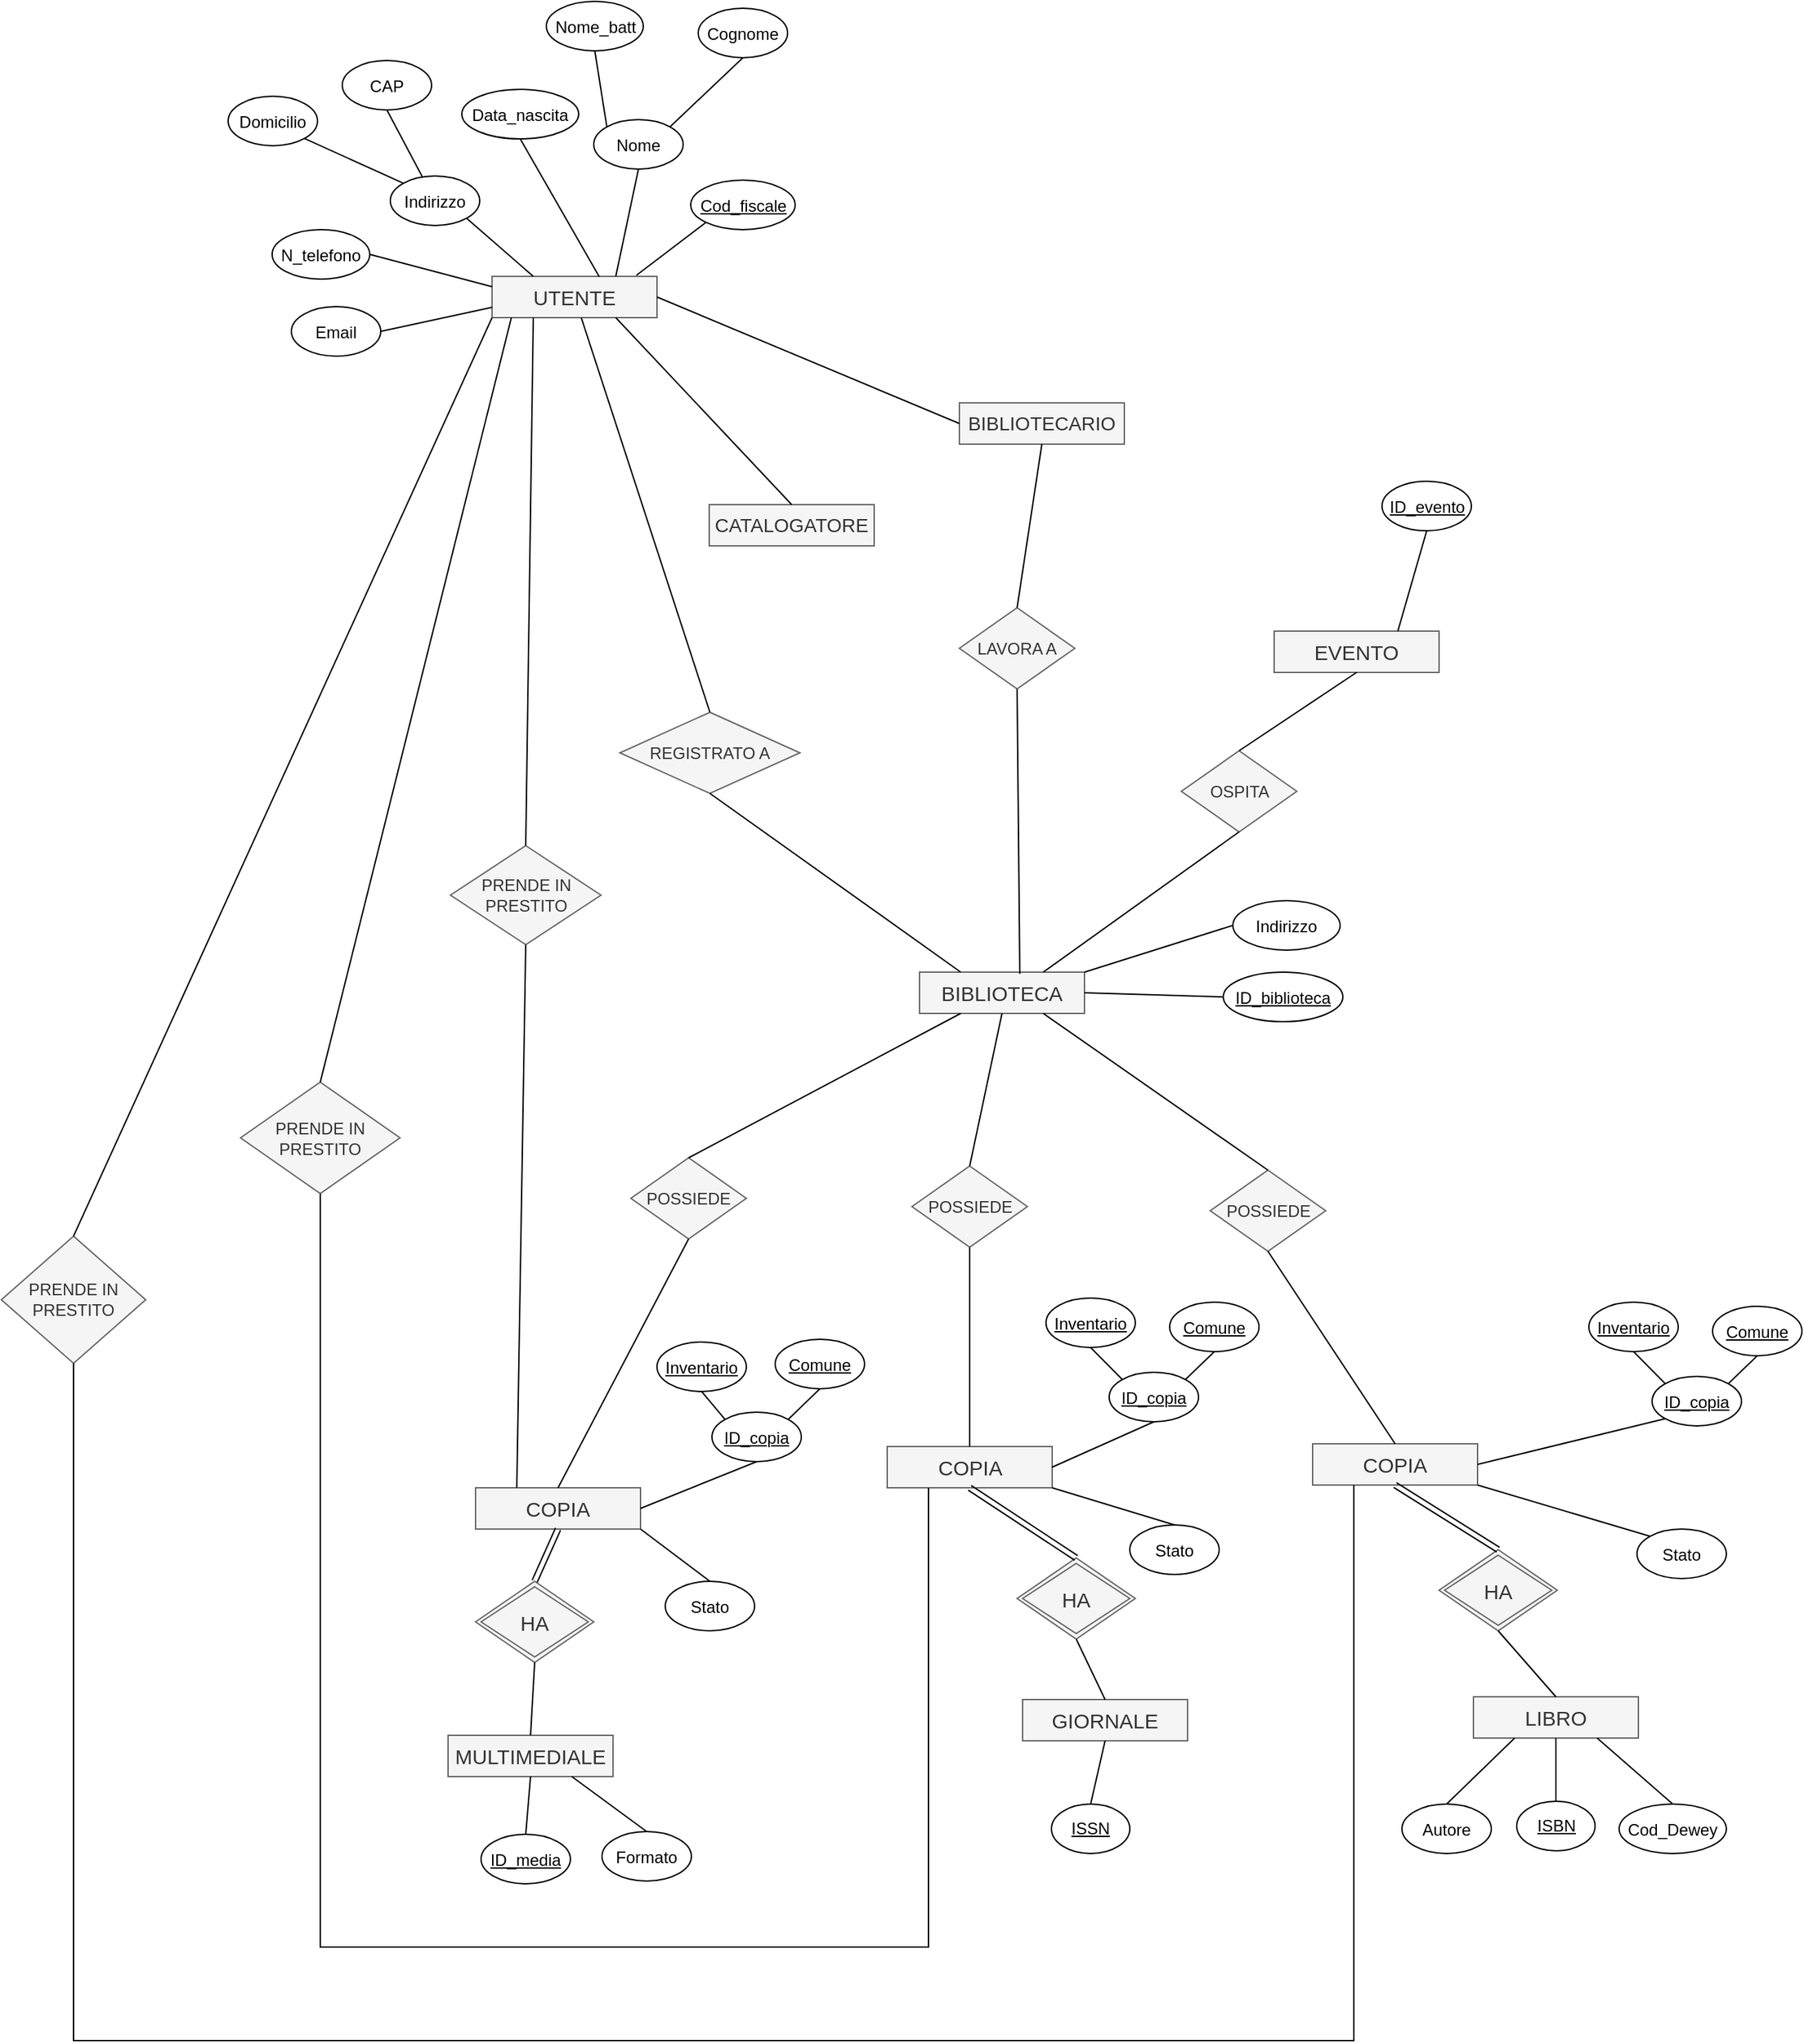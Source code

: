 <mxfile version="24.1.0" type="device">
  <diagram id="C5RBs43oDa-KdzZeNtuy" name="Page-1">
    <mxGraphModel dx="1594" dy="2101" grid="0" gridSize="10" guides="1" tooltips="1" connect="1" arrows="1" fold="1" page="1" pageScale="1" pageWidth="827" pageHeight="1169" math="0" shadow="0">
      <root>
        <mxCell id="WIyWlLk6GJQsqaUBKTNV-0" />
        <mxCell id="WIyWlLk6GJQsqaUBKTNV-1" parent="WIyWlLk6GJQsqaUBKTNV-0" />
        <mxCell id="cPJrFpIsc6c82qLKrWnZ-4" value="&lt;font style=&quot;font-size: 15px;&quot;&gt;BIBLIOTECA&lt;/font&gt;" style="rounded=0;whiteSpace=wrap;html=1;fillColor=#f5f5f5;fontColor=#333333;strokeColor=#666666;" parent="WIyWlLk6GJQsqaUBKTNV-1" vertex="1">
          <mxGeometry x="703" y="253" width="120" height="30" as="geometry" />
        </mxCell>
        <mxCell id="cPJrFpIsc6c82qLKrWnZ-5" value="&lt;font style=&quot;font-size: 15px;&quot;&gt;UTENTE&lt;/font&gt;" style="rounded=0;whiteSpace=wrap;html=1;fillColor=#f5f5f5;fontColor=#333333;strokeColor=#666666;" parent="WIyWlLk6GJQsqaUBKTNV-1" vertex="1">
          <mxGeometry x="392" y="-253" width="120" height="30" as="geometry" />
        </mxCell>
        <mxCell id="cPJrFpIsc6c82qLKrWnZ-6" value="&lt;font style=&quot;font-size: 15px;&quot;&gt;EVENTO&lt;/font&gt;" style="rounded=0;whiteSpace=wrap;html=1;fillColor=#f5f5f5;fontColor=#333333;strokeColor=#666666;" parent="WIyWlLk6GJQsqaUBKTNV-1" vertex="1">
          <mxGeometry x="961" y="5" width="120" height="30" as="geometry" />
        </mxCell>
        <mxCell id="cPJrFpIsc6c82qLKrWnZ-7" value="&lt;font style=&quot;font-size: 15px;&quot;&gt;GIORNALE&lt;/font&gt;" style="rounded=0;whiteSpace=wrap;html=1;fillColor=#f5f5f5;fontColor=#333333;strokeColor=#666666;" parent="WIyWlLk6GJQsqaUBKTNV-1" vertex="1">
          <mxGeometry x="778" y="782" width="120" height="30" as="geometry" />
        </mxCell>
        <mxCell id="cPJrFpIsc6c82qLKrWnZ-8" value="&lt;font style=&quot;font-size: 15px;&quot;&gt;LIBRO&lt;/font&gt;" style="rounded=0;whiteSpace=wrap;html=1;fillColor=#f5f5f5;fontColor=#333333;strokeColor=#666666;" parent="WIyWlLk6GJQsqaUBKTNV-1" vertex="1">
          <mxGeometry x="1106" y="780" width="120" height="30" as="geometry" />
        </mxCell>
        <mxCell id="cPJrFpIsc6c82qLKrWnZ-9" value="&lt;font style=&quot;font-size: 15px;&quot;&gt;MULTIMEDIALE&lt;/font&gt;" style="rounded=0;whiteSpace=wrap;html=1;fillColor=#f5f5f5;fontColor=#333333;strokeColor=#666666;" parent="WIyWlLk6GJQsqaUBKTNV-1" vertex="1">
          <mxGeometry x="360" y="808" width="120" height="30" as="geometry" />
        </mxCell>
        <mxCell id="cPJrFpIsc6c82qLKrWnZ-11" value="&lt;font style=&quot;font-size: 14px;&quot;&gt;CATALOGATORE&lt;/font&gt;" style="rounded=0;whiteSpace=wrap;html=1;fillColor=#f5f5f5;fontColor=#333333;strokeColor=#666666;" parent="WIyWlLk6GJQsqaUBKTNV-1" vertex="1">
          <mxGeometry x="550" y="-87" width="120" height="30" as="geometry" />
        </mxCell>
        <mxCell id="cPJrFpIsc6c82qLKrWnZ-16" value="&lt;span style=&quot;font-size: 14px;&quot;&gt;BIBLIOTECARIO&lt;/span&gt;" style="rounded=0;whiteSpace=wrap;html=1;fillColor=#f5f5f5;fontColor=#333333;strokeColor=#666666;" parent="WIyWlLk6GJQsqaUBKTNV-1" vertex="1">
          <mxGeometry x="732" y="-161" width="120" height="30" as="geometry" />
        </mxCell>
        <mxCell id="cPJrFpIsc6c82qLKrWnZ-17" value="&lt;u&gt;ISBN&lt;/u&gt;" style="ellipse;whiteSpace=wrap;html=1;" parent="WIyWlLk6GJQsqaUBKTNV-1" vertex="1">
          <mxGeometry x="1137.5" y="856" width="57" height="36" as="geometry" />
        </mxCell>
        <mxCell id="cPJrFpIsc6c82qLKrWnZ-18" value="&lt;u&gt;ISSN&lt;/u&gt;" style="ellipse;whiteSpace=wrap;html=1;" parent="WIyWlLk6GJQsqaUBKTNV-1" vertex="1">
          <mxGeometry x="799" y="858" width="57" height="36" as="geometry" />
        </mxCell>
        <mxCell id="cPJrFpIsc6c82qLKrWnZ-20" value="" style="endArrow=none;html=1;rounded=0;exitX=0.5;exitY=0;exitDx=0;exitDy=0;entryX=0.5;entryY=1;entryDx=0;entryDy=0;" parent="WIyWlLk6GJQsqaUBKTNV-1" source="cPJrFpIsc6c82qLKrWnZ-18" target="cPJrFpIsc6c82qLKrWnZ-7" edge="1">
          <mxGeometry width="50" height="50" relative="1" as="geometry">
            <mxPoint x="704" y="825" as="sourcePoint" />
            <mxPoint x="754" y="775" as="targetPoint" />
          </mxGeometry>
        </mxCell>
        <mxCell id="cPJrFpIsc6c82qLKrWnZ-21" value="" style="endArrow=none;html=1;rounded=0;exitX=0.5;exitY=0;exitDx=0;exitDy=0;" parent="WIyWlLk6GJQsqaUBKTNV-1" source="cPJrFpIsc6c82qLKrWnZ-17" target="cPJrFpIsc6c82qLKrWnZ-8" edge="1">
          <mxGeometry width="50" height="50" relative="1" as="geometry">
            <mxPoint x="943" y="767" as="sourcePoint" />
            <mxPoint x="993" y="717" as="targetPoint" />
          </mxGeometry>
        </mxCell>
        <mxCell id="cPJrFpIsc6c82qLKrWnZ-22" value="&lt;font style=&quot;font-size: 15px;&quot;&gt;HA&lt;/font&gt;" style="rhombus;whiteSpace=wrap;html=1;shadow=0;rounded=0;perimeterSpacing=0;strokeWidth=1;fillColor=#f5f5f5;fontColor=#333333;strokeColor=#666666;fillStyle=auto;double=1;" parent="WIyWlLk6GJQsqaUBKTNV-1" vertex="1">
          <mxGeometry x="1081" y="673" width="86" height="59" as="geometry" />
        </mxCell>
        <mxCell id="cPJrFpIsc6c82qLKrWnZ-24" value="" style="endArrow=none;html=1;rounded=0;entryX=0.5;entryY=1;entryDx=0;entryDy=0;exitX=0.5;exitY=0;exitDx=0;exitDy=0;" parent="WIyWlLk6GJQsqaUBKTNV-1" source="cPJrFpIsc6c82qLKrWnZ-8" target="cPJrFpIsc6c82qLKrWnZ-22" edge="1">
          <mxGeometry width="50" height="50" relative="1" as="geometry">
            <mxPoint x="855" y="679" as="sourcePoint" />
            <mxPoint x="905" y="629" as="targetPoint" />
          </mxGeometry>
        </mxCell>
        <mxCell id="cPJrFpIsc6c82qLKrWnZ-25" value="&lt;span style=&quot;font-size: 15px;&quot;&gt;COPIA&lt;/span&gt;" style="rounded=0;whiteSpace=wrap;html=1;fillColor=#f5f5f5;fontColor=#333333;strokeColor=#666666;" parent="WIyWlLk6GJQsqaUBKTNV-1" vertex="1">
          <mxGeometry x="989" y="596" width="120" height="30" as="geometry" />
        </mxCell>
        <mxCell id="cPJrFpIsc6c82qLKrWnZ-26" value="" style="endArrow=none;html=1;rounded=0;entryX=0.5;entryY=1;entryDx=0;entryDy=0;shape=link;exitX=0.5;exitY=0;exitDx=0;exitDy=0;" parent="WIyWlLk6GJQsqaUBKTNV-1" source="cPJrFpIsc6c82qLKrWnZ-22" target="cPJrFpIsc6c82qLKrWnZ-25" edge="1">
          <mxGeometry width="50" height="50" relative="1" as="geometry">
            <mxPoint x="1044" y="610" as="sourcePoint" />
            <mxPoint x="906" y="526" as="targetPoint" />
          </mxGeometry>
        </mxCell>
        <mxCell id="cPJrFpIsc6c82qLKrWnZ-27" value="&lt;font style=&quot;font-size: 15px;&quot;&gt;HA&lt;/font&gt;" style="rhombus;whiteSpace=wrap;html=1;shadow=0;rounded=0;perimeterSpacing=0;strokeWidth=1;fillColor=#f5f5f5;fontColor=#333333;strokeColor=#666666;fillStyle=auto;double=1;" parent="WIyWlLk6GJQsqaUBKTNV-1" vertex="1">
          <mxGeometry x="774" y="679" width="86" height="59" as="geometry" />
        </mxCell>
        <mxCell id="cPJrFpIsc6c82qLKrWnZ-28" value="&lt;span style=&quot;font-size: 15px;&quot;&gt;COPIA&lt;/span&gt;" style="rounded=0;whiteSpace=wrap;html=1;fillColor=#f5f5f5;fontColor=#333333;strokeColor=#666666;" parent="WIyWlLk6GJQsqaUBKTNV-1" vertex="1">
          <mxGeometry x="679.5" y="598" width="120" height="30" as="geometry" />
        </mxCell>
        <mxCell id="cPJrFpIsc6c82qLKrWnZ-29" value="" style="endArrow=none;html=1;rounded=0;entryX=0.5;entryY=1;entryDx=0;entryDy=0;exitX=0.5;exitY=0;exitDx=0;exitDy=0;shape=link;" parent="WIyWlLk6GJQsqaUBKTNV-1" source="cPJrFpIsc6c82qLKrWnZ-27" target="cPJrFpIsc6c82qLKrWnZ-28" edge="1">
          <mxGeometry width="50" height="50" relative="1" as="geometry">
            <mxPoint x="545" y="592" as="sourcePoint" />
            <mxPoint x="595" y="542" as="targetPoint" />
          </mxGeometry>
        </mxCell>
        <mxCell id="cPJrFpIsc6c82qLKrWnZ-30" value="&lt;font style=&quot;font-size: 15px;&quot;&gt;HA&lt;/font&gt;" style="rhombus;whiteSpace=wrap;html=1;shadow=0;rounded=0;perimeterSpacing=0;strokeWidth=1;fillColor=#f5f5f5;fontColor=#333333;strokeColor=#666666;fillStyle=auto;double=1;" parent="WIyWlLk6GJQsqaUBKTNV-1" vertex="1">
          <mxGeometry x="380" y="696" width="86" height="59" as="geometry" />
        </mxCell>
        <mxCell id="cPJrFpIsc6c82qLKrWnZ-31" value="&lt;span style=&quot;font-size: 15px;&quot;&gt;COPIA&lt;/span&gt;" style="rounded=0;whiteSpace=wrap;html=1;fillColor=#f5f5f5;fontColor=#333333;strokeColor=#666666;" parent="WIyWlLk6GJQsqaUBKTNV-1" vertex="1">
          <mxGeometry x="380" y="628" width="120" height="30" as="geometry" />
        </mxCell>
        <mxCell id="cPJrFpIsc6c82qLKrWnZ-32" value="" style="endArrow=none;html=1;rounded=0;entryX=0.5;entryY=1;entryDx=0;entryDy=0;exitX=0.5;exitY=0;exitDx=0;exitDy=0;shape=link;" parent="WIyWlLk6GJQsqaUBKTNV-1" source="cPJrFpIsc6c82qLKrWnZ-30" target="cPJrFpIsc6c82qLKrWnZ-31" edge="1">
          <mxGeometry width="50" height="50" relative="1" as="geometry">
            <mxPoint x="228" y="536" as="sourcePoint" />
            <mxPoint x="278" y="486" as="targetPoint" />
          </mxGeometry>
        </mxCell>
        <mxCell id="cPJrFpIsc6c82qLKrWnZ-33" value="" style="endArrow=none;html=1;rounded=0;exitX=0.5;exitY=0;exitDx=0;exitDy=0;entryX=0.5;entryY=1;entryDx=0;entryDy=0;" parent="WIyWlLk6GJQsqaUBKTNV-1" source="cPJrFpIsc6c82qLKrWnZ-9" target="cPJrFpIsc6c82qLKrWnZ-30" edge="1">
          <mxGeometry width="50" height="50" relative="1" as="geometry">
            <mxPoint x="579" y="612" as="sourcePoint" />
            <mxPoint x="629" y="562" as="targetPoint" />
          </mxGeometry>
        </mxCell>
        <mxCell id="cPJrFpIsc6c82qLKrWnZ-34" value="" style="endArrow=none;html=1;rounded=0;entryX=0.5;entryY=1;entryDx=0;entryDy=0;exitX=0.5;exitY=0;exitDx=0;exitDy=0;" parent="WIyWlLk6GJQsqaUBKTNV-1" source="cPJrFpIsc6c82qLKrWnZ-7" target="cPJrFpIsc6c82qLKrWnZ-27" edge="1">
          <mxGeometry width="50" height="50" relative="1" as="geometry">
            <mxPoint x="614" y="738" as="sourcePoint" />
            <mxPoint x="664" y="688" as="targetPoint" />
          </mxGeometry>
        </mxCell>
        <mxCell id="cPJrFpIsc6c82qLKrWnZ-35" value="&lt;p style=&quot;line-height: 100%;&quot;&gt;&lt;u&gt;&lt;font style=&quot;font-size: 12px;&quot;&gt;ID_media&lt;/font&gt;&lt;/u&gt;&lt;/p&gt;" style="ellipse;whiteSpace=wrap;html=1;" parent="WIyWlLk6GJQsqaUBKTNV-1" vertex="1">
          <mxGeometry x="384" y="880" width="65" height="36" as="geometry" />
        </mxCell>
        <mxCell id="cPJrFpIsc6c82qLKrWnZ-36" value="" style="endArrow=none;html=1;rounded=0;exitX=0.5;exitY=0;exitDx=0;exitDy=0;entryX=0.5;entryY=1;entryDx=0;entryDy=0;" parent="WIyWlLk6GJQsqaUBKTNV-1" source="cPJrFpIsc6c82qLKrWnZ-35" target="cPJrFpIsc6c82qLKrWnZ-9" edge="1">
          <mxGeometry width="50" height="50" relative="1" as="geometry">
            <mxPoint x="393" y="831" as="sourcePoint" />
            <mxPoint x="442" y="795" as="targetPoint" />
          </mxGeometry>
        </mxCell>
        <mxCell id="cPJrFpIsc6c82qLKrWnZ-37" value="&lt;p style=&quot;line-height: 100%;&quot;&gt;&lt;font style=&quot;font-size: 12px;&quot;&gt;&lt;u&gt;ID_copia&lt;/u&gt;&lt;/font&gt;&lt;/p&gt;" style="ellipse;whiteSpace=wrap;html=1;noLabel=0;shadow=0;enumerate=0;treeFolding=0;snapToPoint=0;portConstraintRotation=0;" parent="WIyWlLk6GJQsqaUBKTNV-1" vertex="1">
          <mxGeometry x="552" y="573" width="65" height="36" as="geometry" />
        </mxCell>
        <mxCell id="cPJrFpIsc6c82qLKrWnZ-41" value="" style="endArrow=none;html=1;rounded=0;entryX=0.5;entryY=1;entryDx=0;entryDy=0;exitX=1;exitY=0.5;exitDx=0;exitDy=0;" parent="WIyWlLk6GJQsqaUBKTNV-1" source="cPJrFpIsc6c82qLKrWnZ-31" target="cPJrFpIsc6c82qLKrWnZ-37" edge="1">
          <mxGeometry width="50" height="50" relative="1" as="geometry">
            <mxPoint x="579" y="702" as="sourcePoint" />
            <mxPoint x="629" y="652" as="targetPoint" />
          </mxGeometry>
        </mxCell>
        <mxCell id="cPJrFpIsc6c82qLKrWnZ-47" value="&lt;p style=&quot;line-height: 100%;&quot;&gt;&lt;font style=&quot;font-size: 12px;&quot;&gt;&lt;u&gt;ID_biblioteca&lt;/u&gt;&lt;/font&gt;&lt;/p&gt;" style="ellipse;whiteSpace=wrap;html=1;" parent="WIyWlLk6GJQsqaUBKTNV-1" vertex="1">
          <mxGeometry x="924" y="253" width="87" height="36" as="geometry" />
        </mxCell>
        <mxCell id="cPJrFpIsc6c82qLKrWnZ-48" value="" style="endArrow=none;html=1;rounded=0;entryX=0;entryY=0.5;entryDx=0;entryDy=0;exitX=1;exitY=0.5;exitDx=0;exitDy=0;" parent="WIyWlLk6GJQsqaUBKTNV-1" source="cPJrFpIsc6c82qLKrWnZ-4" target="cPJrFpIsc6c82qLKrWnZ-47" edge="1">
          <mxGeometry width="50" height="50" relative="1" as="geometry">
            <mxPoint x="961" y="313" as="sourcePoint" />
            <mxPoint x="1197" y="356" as="targetPoint" />
          </mxGeometry>
        </mxCell>
        <mxCell id="cPJrFpIsc6c82qLKrWnZ-49" value="&lt;p style=&quot;line-height: 100%;&quot;&gt;&lt;font style=&quot;font-size: 12px;&quot;&gt;&lt;u&gt;ID_evento&lt;/u&gt;&lt;/font&gt;&lt;/p&gt;" style="ellipse;whiteSpace=wrap;html=1;" parent="WIyWlLk6GJQsqaUBKTNV-1" vertex="1">
          <mxGeometry x="1039.5" y="-104" width="65" height="36" as="geometry" />
        </mxCell>
        <mxCell id="cPJrFpIsc6c82qLKrWnZ-50" value="" style="endArrow=none;html=1;rounded=0;entryX=0.5;entryY=1;entryDx=0;entryDy=0;exitX=0.75;exitY=0;exitDx=0;exitDy=0;" parent="WIyWlLk6GJQsqaUBKTNV-1" source="cPJrFpIsc6c82qLKrWnZ-6" target="cPJrFpIsc6c82qLKrWnZ-49" edge="1">
          <mxGeometry width="50" height="50" relative="1" as="geometry">
            <mxPoint x="958.5" y="7" as="sourcePoint" />
            <mxPoint x="1194.5" y="50" as="targetPoint" />
          </mxGeometry>
        </mxCell>
        <mxCell id="cPJrFpIsc6c82qLKrWnZ-54" value="&lt;font style=&quot;font-size: 12px;&quot;&gt;POSSIEDE&lt;/font&gt;" style="rhombus;whiteSpace=wrap;html=1;shadow=0;rounded=0;perimeterSpacing=0;strokeWidth=1;fillColor=#f5f5f5;fontColor=#333333;strokeColor=#666666;fillStyle=auto;double=0;" parent="WIyWlLk6GJQsqaUBKTNV-1" vertex="1">
          <mxGeometry x="493" y="388" width="84" height="59" as="geometry" />
        </mxCell>
        <mxCell id="cPJrFpIsc6c82qLKrWnZ-55" value="" style="endArrow=none;html=1;rounded=0;exitX=0.5;exitY=0;exitDx=0;exitDy=0;entryX=0.5;entryY=1;entryDx=0;entryDy=0;" parent="WIyWlLk6GJQsqaUBKTNV-1" source="cPJrFpIsc6c82qLKrWnZ-31" target="cPJrFpIsc6c82qLKrWnZ-54" edge="1">
          <mxGeometry width="50" height="50" relative="1" as="geometry">
            <mxPoint x="579" y="476" as="sourcePoint" />
            <mxPoint x="629" y="426" as="targetPoint" />
          </mxGeometry>
        </mxCell>
        <mxCell id="cPJrFpIsc6c82qLKrWnZ-56" value="" style="endArrow=none;html=1;rounded=0;entryX=0.25;entryY=1;entryDx=0;entryDy=0;exitX=0.5;exitY=0;exitDx=0;exitDy=0;" parent="WIyWlLk6GJQsqaUBKTNV-1" source="cPJrFpIsc6c82qLKrWnZ-54" target="cPJrFpIsc6c82qLKrWnZ-4" edge="1">
          <mxGeometry width="50" height="50" relative="1" as="geometry">
            <mxPoint x="624" y="456" as="sourcePoint" />
            <mxPoint x="674" y="406" as="targetPoint" />
          </mxGeometry>
        </mxCell>
        <mxCell id="cPJrFpIsc6c82qLKrWnZ-57" value="&lt;font style=&quot;font-size: 12px;&quot;&gt;POSSIEDE&lt;/font&gt;" style="rhombus;whiteSpace=wrap;html=1;shadow=0;rounded=0;perimeterSpacing=0;strokeWidth=1;fillColor=#f5f5f5;fontColor=#333333;strokeColor=#666666;fillStyle=auto;double=0;" parent="WIyWlLk6GJQsqaUBKTNV-1" vertex="1">
          <mxGeometry x="697.5" y="394" width="84" height="59" as="geometry" />
        </mxCell>
        <mxCell id="cPJrFpIsc6c82qLKrWnZ-58" value="" style="endArrow=none;html=1;rounded=0;exitX=0.5;exitY=0;exitDx=0;exitDy=0;entryX=0.5;entryY=1;entryDx=0;entryDy=0;" parent="WIyWlLk6GJQsqaUBKTNV-1" source="cPJrFpIsc6c82qLKrWnZ-28" target="cPJrFpIsc6c82qLKrWnZ-57" edge="1">
          <mxGeometry width="50" height="50" relative="1" as="geometry">
            <mxPoint x="478" y="599" as="sourcePoint" />
            <mxPoint x="684" y="416" as="targetPoint" />
          </mxGeometry>
        </mxCell>
        <mxCell id="cPJrFpIsc6c82qLKrWnZ-59" value="" style="endArrow=none;html=1;rounded=0;entryX=0.5;entryY=1;entryDx=0;entryDy=0;exitX=0.5;exitY=0;exitDx=0;exitDy=0;" parent="WIyWlLk6GJQsqaUBKTNV-1" source="cPJrFpIsc6c82qLKrWnZ-57" target="cPJrFpIsc6c82qLKrWnZ-4" edge="1">
          <mxGeometry width="50" height="50" relative="1" as="geometry">
            <mxPoint x="634" y="466" as="sourcePoint" />
            <mxPoint x="651" y="259" as="targetPoint" />
          </mxGeometry>
        </mxCell>
        <mxCell id="cPJrFpIsc6c82qLKrWnZ-60" value="&lt;font style=&quot;font-size: 12px;&quot;&gt;POSSIEDE&lt;/font&gt;" style="rhombus;whiteSpace=wrap;html=1;shadow=0;rounded=0;perimeterSpacing=0;strokeWidth=1;fillColor=#f5f5f5;fontColor=#333333;strokeColor=#666666;fillStyle=auto;double=0;" parent="WIyWlLk6GJQsqaUBKTNV-1" vertex="1">
          <mxGeometry x="914.5" y="397" width="84" height="59" as="geometry" />
        </mxCell>
        <mxCell id="cPJrFpIsc6c82qLKrWnZ-61" value="" style="endArrow=none;html=1;rounded=0;exitX=0.5;exitY=0;exitDx=0;exitDy=0;entryX=0.5;entryY=1;entryDx=0;entryDy=0;" parent="WIyWlLk6GJQsqaUBKTNV-1" source="cPJrFpIsc6c82qLKrWnZ-25" target="cPJrFpIsc6c82qLKrWnZ-60" edge="1">
          <mxGeometry width="50" height="50" relative="1" as="geometry">
            <mxPoint x="916" y="579" as="sourcePoint" />
            <mxPoint x="1122" y="396" as="targetPoint" />
          </mxGeometry>
        </mxCell>
        <mxCell id="cPJrFpIsc6c82qLKrWnZ-62" value="" style="endArrow=none;html=1;rounded=0;entryX=0.75;entryY=1;entryDx=0;entryDy=0;exitX=0.5;exitY=0;exitDx=0;exitDy=0;" parent="WIyWlLk6GJQsqaUBKTNV-1" source="cPJrFpIsc6c82qLKrWnZ-60" target="cPJrFpIsc6c82qLKrWnZ-4" edge="1">
          <mxGeometry width="50" height="50" relative="1" as="geometry">
            <mxPoint x="1072" y="446" as="sourcePoint" />
            <mxPoint x="1089" y="239" as="targetPoint" />
          </mxGeometry>
        </mxCell>
        <mxCell id="cPJrFpIsc6c82qLKrWnZ-63" value="&lt;p style=&quot;line-height: 100%;&quot;&gt;&lt;font style=&quot;font-size: 12px;&quot;&gt;&lt;u&gt;Inventario&lt;/u&gt;&lt;/font&gt;&lt;/p&gt;" style="ellipse;whiteSpace=wrap;html=1;noLabel=0;shadow=0;enumerate=0;treeFolding=0;snapToPoint=0;portConstraintRotation=0;" parent="WIyWlLk6GJQsqaUBKTNV-1" vertex="1">
          <mxGeometry x="512" y="522" width="65" height="36" as="geometry" />
        </mxCell>
        <mxCell id="cPJrFpIsc6c82qLKrWnZ-64" value="" style="endArrow=none;html=1;rounded=0;entryX=0.5;entryY=1;entryDx=0;entryDy=0;exitX=0;exitY=0;exitDx=0;exitDy=0;" parent="WIyWlLk6GJQsqaUBKTNV-1" source="cPJrFpIsc6c82qLKrWnZ-37" target="cPJrFpIsc6c82qLKrWnZ-63" edge="1">
          <mxGeometry width="50" height="50" relative="1" as="geometry">
            <mxPoint x="544.698" y="610.174" as="sourcePoint" />
            <mxPoint x="798" y="643" as="targetPoint" />
          </mxGeometry>
        </mxCell>
        <mxCell id="cPJrFpIsc6c82qLKrWnZ-65" value="&lt;p style=&quot;line-height: 100%;&quot;&gt;&lt;font style=&quot;font-size: 12px;&quot;&gt;&lt;u&gt;Comune&lt;/u&gt;&lt;/font&gt;&lt;/p&gt;" style="ellipse;whiteSpace=wrap;html=1;noLabel=0;shadow=0;enumerate=0;treeFolding=0;snapToPoint=0;portConstraintRotation=0;" parent="WIyWlLk6GJQsqaUBKTNV-1" vertex="1">
          <mxGeometry x="598" y="520" width="65" height="36" as="geometry" />
        </mxCell>
        <mxCell id="cPJrFpIsc6c82qLKrWnZ-66" value="" style="endArrow=none;html=1;rounded=0;entryX=0.5;entryY=1;entryDx=0;entryDy=0;exitX=1;exitY=0;exitDx=0;exitDy=0;" parent="WIyWlLk6GJQsqaUBKTNV-1" source="cPJrFpIsc6c82qLKrWnZ-37" target="cPJrFpIsc6c82qLKrWnZ-65" edge="1">
          <mxGeometry width="50" height="50" relative="1" as="geometry">
            <mxPoint x="652" y="603" as="sourcePoint" />
            <mxPoint x="888" y="646" as="targetPoint" />
          </mxGeometry>
        </mxCell>
        <mxCell id="cPJrFpIsc6c82qLKrWnZ-73" value="&lt;p style=&quot;line-height: 100%;&quot;&gt;&lt;font style=&quot;font-size: 12px;&quot;&gt;&lt;u&gt;ID_copia&lt;/u&gt;&lt;/font&gt;&lt;/p&gt;" style="ellipse;whiteSpace=wrap;html=1;noLabel=0;shadow=0;enumerate=0;treeFolding=0;snapToPoint=0;portConstraintRotation=0;" parent="WIyWlLk6GJQsqaUBKTNV-1" vertex="1">
          <mxGeometry x="841" y="544" width="65" height="36" as="geometry" />
        </mxCell>
        <mxCell id="cPJrFpIsc6c82qLKrWnZ-74" value="" style="endArrow=none;html=1;rounded=0;entryX=0.5;entryY=1;entryDx=0;entryDy=0;exitX=1;exitY=0.5;exitDx=0;exitDy=0;" parent="WIyWlLk6GJQsqaUBKTNV-1" source="cPJrFpIsc6c82qLKrWnZ-28" target="cPJrFpIsc6c82qLKrWnZ-73" edge="1">
          <mxGeometry width="50" height="50" relative="1" as="geometry">
            <mxPoint x="691" y="606" as="sourcePoint" />
            <mxPoint x="927" y="649" as="targetPoint" />
          </mxGeometry>
        </mxCell>
        <mxCell id="cPJrFpIsc6c82qLKrWnZ-75" value="&lt;p style=&quot;line-height: 100%;&quot;&gt;&lt;font style=&quot;font-size: 12px;&quot;&gt;&lt;u&gt;Inventario&lt;/u&gt;&lt;/font&gt;&lt;/p&gt;" style="ellipse;whiteSpace=wrap;html=1;noLabel=0;shadow=0;enumerate=0;treeFolding=0;snapToPoint=0;portConstraintRotation=0;" parent="WIyWlLk6GJQsqaUBKTNV-1" vertex="1">
          <mxGeometry x="795" y="490" width="65" height="36" as="geometry" />
        </mxCell>
        <mxCell id="cPJrFpIsc6c82qLKrWnZ-76" value="" style="endArrow=none;html=1;rounded=0;entryX=0.5;entryY=1;entryDx=0;entryDy=0;exitX=0;exitY=0;exitDx=0;exitDy=0;" parent="WIyWlLk6GJQsqaUBKTNV-1" source="cPJrFpIsc6c82qLKrWnZ-73" target="cPJrFpIsc6c82qLKrWnZ-75" edge="1">
          <mxGeometry width="50" height="50" relative="1" as="geometry">
            <mxPoint x="848.698" y="587.174" as="sourcePoint" />
            <mxPoint x="1102" y="620" as="targetPoint" />
          </mxGeometry>
        </mxCell>
        <mxCell id="cPJrFpIsc6c82qLKrWnZ-77" value="&lt;p style=&quot;line-height: 100%;&quot;&gt;&lt;font style=&quot;font-size: 12px;&quot;&gt;&lt;u&gt;Comune&lt;/u&gt;&lt;/font&gt;&lt;/p&gt;" style="ellipse;whiteSpace=wrap;html=1;noLabel=0;shadow=0;enumerate=0;treeFolding=0;snapToPoint=0;portConstraintRotation=0;" parent="WIyWlLk6GJQsqaUBKTNV-1" vertex="1">
          <mxGeometry x="885" y="493" width="65" height="36" as="geometry" />
        </mxCell>
        <mxCell id="cPJrFpIsc6c82qLKrWnZ-78" value="" style="endArrow=none;html=1;rounded=0;entryX=0.5;entryY=1;entryDx=0;entryDy=0;exitX=1;exitY=0;exitDx=0;exitDy=0;" parent="WIyWlLk6GJQsqaUBKTNV-1" source="cPJrFpIsc6c82qLKrWnZ-73" target="cPJrFpIsc6c82qLKrWnZ-77" edge="1">
          <mxGeometry width="50" height="50" relative="1" as="geometry">
            <mxPoint x="956" y="580" as="sourcePoint" />
            <mxPoint x="1192" y="623" as="targetPoint" />
          </mxGeometry>
        </mxCell>
        <mxCell id="cPJrFpIsc6c82qLKrWnZ-79" value="&lt;p style=&quot;line-height: 100%;&quot;&gt;&lt;font style=&quot;font-size: 12px;&quot;&gt;&lt;u&gt;ID_copia&lt;/u&gt;&lt;/font&gt;&lt;/p&gt;" style="ellipse;whiteSpace=wrap;html=1;noLabel=0;shadow=0;enumerate=0;treeFolding=0;snapToPoint=0;portConstraintRotation=0;" parent="WIyWlLk6GJQsqaUBKTNV-1" vertex="1">
          <mxGeometry x="1236" y="547" width="65" height="36" as="geometry" />
        </mxCell>
        <mxCell id="cPJrFpIsc6c82qLKrWnZ-80" value="" style="endArrow=none;html=1;rounded=0;entryX=0;entryY=1;entryDx=0;entryDy=0;exitX=1;exitY=0.5;exitDx=0;exitDy=0;" parent="WIyWlLk6GJQsqaUBKTNV-1" source="cPJrFpIsc6c82qLKrWnZ-25" target="cPJrFpIsc6c82qLKrWnZ-79" edge="1">
          <mxGeometry width="50" height="50" relative="1" as="geometry">
            <mxPoint x="1055" y="614" as="sourcePoint" />
            <mxPoint x="1237.5" y="589.0" as="targetPoint" />
          </mxGeometry>
        </mxCell>
        <mxCell id="cPJrFpIsc6c82qLKrWnZ-81" value="&lt;p style=&quot;line-height: 100%;&quot;&gt;&lt;font style=&quot;font-size: 12px;&quot;&gt;&lt;u&gt;Inventario&lt;/u&gt;&lt;/font&gt;&lt;/p&gt;" style="ellipse;whiteSpace=wrap;html=1;noLabel=0;shadow=0;enumerate=0;treeFolding=0;snapToPoint=0;portConstraintRotation=0;" parent="WIyWlLk6GJQsqaUBKTNV-1" vertex="1">
          <mxGeometry x="1190" y="493" width="65" height="36" as="geometry" />
        </mxCell>
        <mxCell id="cPJrFpIsc6c82qLKrWnZ-82" value="" style="endArrow=none;html=1;rounded=0;entryX=0.5;entryY=1;entryDx=0;entryDy=0;exitX=0;exitY=0;exitDx=0;exitDy=0;" parent="WIyWlLk6GJQsqaUBKTNV-1" source="cPJrFpIsc6c82qLKrWnZ-79" target="cPJrFpIsc6c82qLKrWnZ-81" edge="1">
          <mxGeometry width="50" height="50" relative="1" as="geometry">
            <mxPoint x="1243.698" y="590.174" as="sourcePoint" />
            <mxPoint x="1497" y="623" as="targetPoint" />
          </mxGeometry>
        </mxCell>
        <mxCell id="cPJrFpIsc6c82qLKrWnZ-83" value="&lt;p style=&quot;line-height: 100%;&quot;&gt;&lt;font style=&quot;font-size: 12px;&quot;&gt;&lt;u&gt;Comune&lt;/u&gt;&lt;/font&gt;&lt;/p&gt;" style="ellipse;whiteSpace=wrap;html=1;noLabel=0;shadow=0;enumerate=0;treeFolding=0;snapToPoint=0;portConstraintRotation=0;" parent="WIyWlLk6GJQsqaUBKTNV-1" vertex="1">
          <mxGeometry x="1280" y="496" width="65" height="36" as="geometry" />
        </mxCell>
        <mxCell id="cPJrFpIsc6c82qLKrWnZ-84" value="" style="endArrow=none;html=1;rounded=0;entryX=0.5;entryY=1;entryDx=0;entryDy=0;exitX=1;exitY=0;exitDx=0;exitDy=0;" parent="WIyWlLk6GJQsqaUBKTNV-1" source="cPJrFpIsc6c82qLKrWnZ-79" target="cPJrFpIsc6c82qLKrWnZ-83" edge="1">
          <mxGeometry width="50" height="50" relative="1" as="geometry">
            <mxPoint x="1351" y="583" as="sourcePoint" />
            <mxPoint x="1587" y="626" as="targetPoint" />
          </mxGeometry>
        </mxCell>
        <mxCell id="cPJrFpIsc6c82qLKrWnZ-86" value="" style="endArrow=none;html=1;rounded=0;exitX=0.75;exitY=1;exitDx=0;exitDy=0;entryX=0.5;entryY=0;entryDx=0;entryDy=0;" parent="WIyWlLk6GJQsqaUBKTNV-1" source="cPJrFpIsc6c82qLKrWnZ-5" target="cPJrFpIsc6c82qLKrWnZ-11" edge="1">
          <mxGeometry width="50" height="50" relative="1" as="geometry">
            <mxPoint x="624" y="55" as="sourcePoint" />
            <mxPoint x="674" y="5" as="targetPoint" />
          </mxGeometry>
        </mxCell>
        <mxCell id="cPJrFpIsc6c82qLKrWnZ-87" value="" style="endArrow=none;html=1;rounded=0;entryX=1;entryY=0.5;entryDx=0;entryDy=0;exitX=0;exitY=0.5;exitDx=0;exitDy=0;" parent="WIyWlLk6GJQsqaUBKTNV-1" source="cPJrFpIsc6c82qLKrWnZ-16" target="cPJrFpIsc6c82qLKrWnZ-5" edge="1">
          <mxGeometry width="50" height="50" relative="1" as="geometry">
            <mxPoint x="624" y="55" as="sourcePoint" />
            <mxPoint x="674" y="5" as="targetPoint" />
          </mxGeometry>
        </mxCell>
        <mxCell id="cPJrFpIsc6c82qLKrWnZ-89" value="&lt;font style=&quot;font-size: 12px;&quot;&gt;OSPITA&lt;/font&gt;" style="rhombus;whiteSpace=wrap;html=1;shadow=0;rounded=0;perimeterSpacing=0;strokeWidth=1;fillColor=#f5f5f5;fontColor=#333333;strokeColor=#666666;fillStyle=auto;double=0;" parent="WIyWlLk6GJQsqaUBKTNV-1" vertex="1">
          <mxGeometry x="893.5" y="92" width="84" height="59" as="geometry" />
        </mxCell>
        <mxCell id="cPJrFpIsc6c82qLKrWnZ-90" value="" style="endArrow=none;html=1;rounded=0;exitX=0.75;exitY=0;exitDx=0;exitDy=0;entryX=0.5;entryY=1;entryDx=0;entryDy=0;" parent="WIyWlLk6GJQsqaUBKTNV-1" source="cPJrFpIsc6c82qLKrWnZ-4" target="cPJrFpIsc6c82qLKrWnZ-89" edge="1">
          <mxGeometry width="50" height="50" relative="1" as="geometry">
            <mxPoint x="921.5" y="245" as="sourcePoint" />
            <mxPoint x="849.5" y="64" as="targetPoint" />
          </mxGeometry>
        </mxCell>
        <mxCell id="cPJrFpIsc6c82qLKrWnZ-91" value="" style="endArrow=none;html=1;rounded=0;entryX=0.5;entryY=1;entryDx=0;entryDy=0;exitX=0.5;exitY=0;exitDx=0;exitDy=0;" parent="WIyWlLk6GJQsqaUBKTNV-1" source="cPJrFpIsc6c82qLKrWnZ-89" target="cPJrFpIsc6c82qLKrWnZ-6" edge="1">
          <mxGeometry width="50" height="50" relative="1" as="geometry">
            <mxPoint x="799.5" y="114" as="sourcePoint" />
            <mxPoint x="882.5" y="-75" as="targetPoint" />
          </mxGeometry>
        </mxCell>
        <mxCell id="cPJrFpIsc6c82qLKrWnZ-92" value="&lt;font style=&quot;font-size: 12px;&quot;&gt;LAVORA A&lt;/font&gt;" style="rhombus;whiteSpace=wrap;html=1;shadow=0;rounded=0;perimeterSpacing=0;strokeWidth=1;fillColor=#f5f5f5;fontColor=#333333;strokeColor=#666666;fillStyle=auto;double=0;" parent="WIyWlLk6GJQsqaUBKTNV-1" vertex="1">
          <mxGeometry x="732" y="-12" width="84" height="59" as="geometry" />
        </mxCell>
        <mxCell id="cPJrFpIsc6c82qLKrWnZ-93" value="" style="endArrow=none;html=1;rounded=0;exitX=0.608;exitY=0.042;exitDx=0;exitDy=0;entryX=0.5;entryY=1;entryDx=0;entryDy=0;exitPerimeter=0;" parent="WIyWlLk6GJQsqaUBKTNV-1" source="cPJrFpIsc6c82qLKrWnZ-4" target="cPJrFpIsc6c82qLKrWnZ-92" edge="1">
          <mxGeometry width="50" height="50" relative="1" as="geometry">
            <mxPoint x="752" y="282" as="sourcePoint" />
            <mxPoint x="680" y="101" as="targetPoint" />
          </mxGeometry>
        </mxCell>
        <mxCell id="cPJrFpIsc6c82qLKrWnZ-94" value="" style="endArrow=none;html=1;rounded=0;entryX=0.5;entryY=1;entryDx=0;entryDy=0;exitX=0.5;exitY=0;exitDx=0;exitDy=0;" parent="WIyWlLk6GJQsqaUBKTNV-1" source="cPJrFpIsc6c82qLKrWnZ-92" target="cPJrFpIsc6c82qLKrWnZ-16" edge="1">
          <mxGeometry width="50" height="50" relative="1" as="geometry">
            <mxPoint x="630" y="151" as="sourcePoint" />
            <mxPoint x="713" y="-38" as="targetPoint" />
          </mxGeometry>
        </mxCell>
        <mxCell id="cPJrFpIsc6c82qLKrWnZ-95" value="&lt;font style=&quot;font-size: 12px;&quot;&gt;REGISTRATO A&lt;/font&gt;" style="rhombus;whiteSpace=wrap;html=1;shadow=0;rounded=0;perimeterSpacing=0;strokeWidth=1;fillColor=#f5f5f5;fontColor=#333333;strokeColor=#666666;fillStyle=auto;double=0;" parent="WIyWlLk6GJQsqaUBKTNV-1" vertex="1">
          <mxGeometry x="485" y="64" width="131" height="59" as="geometry" />
        </mxCell>
        <mxCell id="cPJrFpIsc6c82qLKrWnZ-96" value="" style="endArrow=none;html=1;rounded=0;exitX=0.25;exitY=0;exitDx=0;exitDy=0;entryX=0.5;entryY=1;entryDx=0;entryDy=0;" parent="WIyWlLk6GJQsqaUBKTNV-1" source="cPJrFpIsc6c82qLKrWnZ-4" target="cPJrFpIsc6c82qLKrWnZ-95" edge="1">
          <mxGeometry width="50" height="50" relative="1" as="geometry">
            <mxPoint x="583.5" y="339" as="sourcePoint" />
            <mxPoint x="511.5" y="158" as="targetPoint" />
          </mxGeometry>
        </mxCell>
        <mxCell id="cPJrFpIsc6c82qLKrWnZ-97" value="" style="endArrow=none;html=1;rounded=0;exitX=0.5;exitY=0;exitDx=0;exitDy=0;" parent="WIyWlLk6GJQsqaUBKTNV-1" source="cPJrFpIsc6c82qLKrWnZ-95" target="cPJrFpIsc6c82qLKrWnZ-5" edge="1">
          <mxGeometry width="50" height="50" relative="1" as="geometry">
            <mxPoint x="461.5" y="208" as="sourcePoint" />
            <mxPoint x="359" y="50" as="targetPoint" />
          </mxGeometry>
        </mxCell>
        <mxCell id="cPJrFpIsc6c82qLKrWnZ-101" value="&lt;p style=&quot;line-height: 100%;&quot;&gt;&lt;font style=&quot;font-size: 12px;&quot;&gt;Indirizzo&lt;/font&gt;&lt;/p&gt;" style="ellipse;whiteSpace=wrap;html=1;" parent="WIyWlLk6GJQsqaUBKTNV-1" vertex="1">
          <mxGeometry x="931" y="201" width="78" height="36" as="geometry" />
        </mxCell>
        <mxCell id="cPJrFpIsc6c82qLKrWnZ-102" value="" style="endArrow=none;html=1;rounded=0;entryX=0;entryY=0.5;entryDx=0;entryDy=0;exitX=1;exitY=0;exitDx=0;exitDy=0;" parent="WIyWlLk6GJQsqaUBKTNV-1" source="cPJrFpIsc6c82qLKrWnZ-4" target="cPJrFpIsc6c82qLKrWnZ-101" edge="1">
          <mxGeometry width="50" height="50" relative="1" as="geometry">
            <mxPoint x="771" y="222" as="sourcePoint" />
            <mxPoint x="1204" y="304" as="targetPoint" />
          </mxGeometry>
        </mxCell>
        <mxCell id="cPJrFpIsc6c82qLKrWnZ-103" value="&lt;p style=&quot;line-height: 100%;&quot;&gt;&lt;font style=&quot;font-size: 12px;&quot;&gt;Formato&lt;/font&gt;&lt;/p&gt;" style="ellipse;whiteSpace=wrap;html=1;" parent="WIyWlLk6GJQsqaUBKTNV-1" vertex="1">
          <mxGeometry x="472" y="878" width="65" height="36" as="geometry" />
        </mxCell>
        <mxCell id="cPJrFpIsc6c82qLKrWnZ-104" value="" style="endArrow=none;html=1;rounded=0;exitX=0.5;exitY=0;exitDx=0;exitDy=0;entryX=0.75;entryY=1;entryDx=0;entryDy=0;" parent="WIyWlLk6GJQsqaUBKTNV-1" source="cPJrFpIsc6c82qLKrWnZ-103" target="cPJrFpIsc6c82qLKrWnZ-9" edge="1">
          <mxGeometry width="50" height="50" relative="1" as="geometry">
            <mxPoint x="481" y="829" as="sourcePoint" />
            <mxPoint x="508" y="836" as="targetPoint" />
          </mxGeometry>
        </mxCell>
        <mxCell id="cPJrFpIsc6c82qLKrWnZ-105" value="&lt;p style=&quot;line-height: 100%;&quot;&gt;&lt;font style=&quot;font-size: 12px;&quot;&gt;Autore&lt;/font&gt;&lt;/p&gt;" style="ellipse;whiteSpace=wrap;html=1;" parent="WIyWlLk6GJQsqaUBKTNV-1" vertex="1">
          <mxGeometry x="1054" y="858" width="65" height="36" as="geometry" />
        </mxCell>
        <mxCell id="cPJrFpIsc6c82qLKrWnZ-106" value="" style="endArrow=none;html=1;rounded=0;exitX=0.5;exitY=0;exitDx=0;exitDy=0;entryX=0.25;entryY=1;entryDx=0;entryDy=0;" parent="WIyWlLk6GJQsqaUBKTNV-1" source="cPJrFpIsc6c82qLKrWnZ-105" target="cPJrFpIsc6c82qLKrWnZ-8" edge="1">
          <mxGeometry width="50" height="50" relative="1" as="geometry">
            <mxPoint x="992.5" y="815" as="sourcePoint" />
            <mxPoint x="1016" y="807" as="targetPoint" />
          </mxGeometry>
        </mxCell>
        <mxCell id="cPJrFpIsc6c82qLKrWnZ-107" value="&lt;p style=&quot;line-height: 100%;&quot;&gt;&lt;font style=&quot;font-size: 12px;&quot;&gt;Cod_Dewey&lt;/font&gt;&lt;/p&gt;" style="ellipse;whiteSpace=wrap;html=1;" parent="WIyWlLk6GJQsqaUBKTNV-1" vertex="1">
          <mxGeometry x="1212" y="858" width="78" height="36" as="geometry" />
        </mxCell>
        <mxCell id="cPJrFpIsc6c82qLKrWnZ-108" value="" style="endArrow=none;html=1;rounded=0;exitX=0.5;exitY=0;exitDx=0;exitDy=0;entryX=0.75;entryY=1;entryDx=0;entryDy=0;" parent="WIyWlLk6GJQsqaUBKTNV-1" source="cPJrFpIsc6c82qLKrWnZ-107" target="cPJrFpIsc6c82qLKrWnZ-8" edge="1">
          <mxGeometry width="50" height="50" relative="1" as="geometry">
            <mxPoint x="1221" y="809" as="sourcePoint" />
            <mxPoint x="1190" y="818" as="targetPoint" />
          </mxGeometry>
        </mxCell>
        <mxCell id="cPJrFpIsc6c82qLKrWnZ-109" value="&lt;p style=&quot;line-height: 100%;&quot;&gt;&lt;font style=&quot;font-size: 12px;&quot;&gt;&lt;u&gt;Cod_fiscale&lt;/u&gt;&lt;/font&gt;&lt;/p&gt;" style="ellipse;whiteSpace=wrap;html=1;" parent="WIyWlLk6GJQsqaUBKTNV-1" vertex="1">
          <mxGeometry x="536.5" y="-323" width="76" height="36" as="geometry" />
        </mxCell>
        <mxCell id="cPJrFpIsc6c82qLKrWnZ-110" value="" style="endArrow=none;html=1;rounded=0;entryX=0;entryY=1;entryDx=0;entryDy=0;exitX=0.875;exitY=-0.025;exitDx=0;exitDy=0;exitPerimeter=0;" parent="WIyWlLk6GJQsqaUBKTNV-1" source="cPJrFpIsc6c82qLKrWnZ-5" target="cPJrFpIsc6c82qLKrWnZ-109" edge="1">
          <mxGeometry width="50" height="50" relative="1" as="geometry">
            <mxPoint x="472" y="-218" as="sourcePoint" />
            <mxPoint x="733.5" y="-187" as="targetPoint" />
          </mxGeometry>
        </mxCell>
        <mxCell id="cPJrFpIsc6c82qLKrWnZ-111" value="&lt;p style=&quot;line-height: 100%;&quot;&gt;&lt;font style=&quot;font-size: 12px;&quot;&gt;Nome&lt;/font&gt;&lt;/p&gt;" style="ellipse;whiteSpace=wrap;html=1;" parent="WIyWlLk6GJQsqaUBKTNV-1" vertex="1">
          <mxGeometry x="466" y="-367" width="65" height="36" as="geometry" />
        </mxCell>
        <mxCell id="cPJrFpIsc6c82qLKrWnZ-112" value="" style="endArrow=none;html=1;rounded=0;entryX=0.5;entryY=1;entryDx=0;entryDy=0;exitX=0.75;exitY=0;exitDx=0;exitDy=0;" parent="WIyWlLk6GJQsqaUBKTNV-1" source="cPJrFpIsc6c82qLKrWnZ-5" target="cPJrFpIsc6c82qLKrWnZ-111" edge="1">
          <mxGeometry width="50" height="50" relative="1" as="geometry">
            <mxPoint x="479" y="-201.0" as="sourcePoint" />
            <mxPoint x="656" y="-188" as="targetPoint" />
          </mxGeometry>
        </mxCell>
        <mxCell id="cPJrFpIsc6c82qLKrWnZ-113" value="&lt;p style=&quot;line-height: 100%;&quot;&gt;&lt;font style=&quot;font-size: 12px;&quot;&gt;Data_nascita&lt;/font&gt;&lt;/p&gt;" style="ellipse;whiteSpace=wrap;html=1;" parent="WIyWlLk6GJQsqaUBKTNV-1" vertex="1">
          <mxGeometry x="370" y="-389" width="85" height="36" as="geometry" />
        </mxCell>
        <mxCell id="cPJrFpIsc6c82qLKrWnZ-114" value="" style="endArrow=none;html=1;rounded=0;entryX=0.5;entryY=1;entryDx=0;entryDy=0;exitX=0.65;exitY=0.008;exitDx=0;exitDy=0;exitPerimeter=0;" parent="WIyWlLk6GJQsqaUBKTNV-1" source="cPJrFpIsc6c82qLKrWnZ-5" target="cPJrFpIsc6c82qLKrWnZ-113" edge="1">
          <mxGeometry width="50" height="50" relative="1" as="geometry">
            <mxPoint x="425.5" y="-210" as="sourcePoint" />
            <mxPoint x="574.5" y="-195" as="targetPoint" />
          </mxGeometry>
        </mxCell>
        <mxCell id="cPJrFpIsc6c82qLKrWnZ-115" value="&lt;p style=&quot;line-height: 100%;&quot;&gt;&lt;font style=&quot;font-size: 12px;&quot;&gt;Indirizzo&lt;/font&gt;&lt;/p&gt;" style="ellipse;whiteSpace=wrap;html=1;" parent="WIyWlLk6GJQsqaUBKTNV-1" vertex="1">
          <mxGeometry x="318" y="-326" width="65" height="36" as="geometry" />
        </mxCell>
        <mxCell id="cPJrFpIsc6c82qLKrWnZ-116" value="" style="endArrow=none;html=1;rounded=0;entryX=1;entryY=1;entryDx=0;entryDy=0;exitX=0.25;exitY=0;exitDx=0;exitDy=0;" parent="WIyWlLk6GJQsqaUBKTNV-1" source="cPJrFpIsc6c82qLKrWnZ-5" target="cPJrFpIsc6c82qLKrWnZ-115" edge="1">
          <mxGeometry width="50" height="50" relative="1" as="geometry">
            <mxPoint x="400" y="-202" as="sourcePoint" />
            <mxPoint x="549" y="-187" as="targetPoint" />
          </mxGeometry>
        </mxCell>
        <mxCell id="cPJrFpIsc6c82qLKrWnZ-117" value="&lt;p style=&quot;line-height: 100%;&quot;&gt;&lt;font style=&quot;font-size: 12px;&quot;&gt;Nome_batt&lt;/font&gt;&lt;/p&gt;" style="ellipse;whiteSpace=wrap;html=1;" parent="WIyWlLk6GJQsqaUBKTNV-1" vertex="1">
          <mxGeometry x="431.5" y="-453" width="70.5" height="36" as="geometry" />
        </mxCell>
        <mxCell id="cPJrFpIsc6c82qLKrWnZ-118" value="" style="endArrow=none;html=1;rounded=0;entryX=0.5;entryY=1;entryDx=0;entryDy=0;exitX=0;exitY=0;exitDx=0;exitDy=0;" parent="WIyWlLk6GJQsqaUBKTNV-1" source="cPJrFpIsc6c82qLKrWnZ-111" target="cPJrFpIsc6c82qLKrWnZ-117" edge="1">
          <mxGeometry width="50" height="50" relative="1" as="geometry">
            <mxPoint x="537" y="-345" as="sourcePoint" />
            <mxPoint x="686" y="-330" as="targetPoint" />
          </mxGeometry>
        </mxCell>
        <mxCell id="cPJrFpIsc6c82qLKrWnZ-119" value="&lt;p style=&quot;line-height: 100%;&quot;&gt;&lt;font style=&quot;font-size: 12px;&quot;&gt;Cognome&lt;/font&gt;&lt;/p&gt;" style="ellipse;whiteSpace=wrap;html=1;" parent="WIyWlLk6GJQsqaUBKTNV-1" vertex="1">
          <mxGeometry x="542" y="-448" width="65" height="36" as="geometry" />
        </mxCell>
        <mxCell id="cPJrFpIsc6c82qLKrWnZ-120" value="" style="endArrow=none;html=1;rounded=0;entryX=0.5;entryY=1;entryDx=0;entryDy=0;exitX=1;exitY=0;exitDx=0;exitDy=0;" parent="WIyWlLk6GJQsqaUBKTNV-1" source="cPJrFpIsc6c82qLKrWnZ-111" target="cPJrFpIsc6c82qLKrWnZ-119" edge="1">
          <mxGeometry width="50" height="50" relative="1" as="geometry">
            <mxPoint x="633.25" y="-349" as="sourcePoint" />
            <mxPoint x="782.25" y="-334" as="targetPoint" />
          </mxGeometry>
        </mxCell>
        <mxCell id="cPJrFpIsc6c82qLKrWnZ-121" value="&lt;p style=&quot;line-height: 100%;&quot;&gt;&lt;font style=&quot;font-size: 12px;&quot;&gt;CAP&lt;/font&gt;&lt;/p&gt;" style="ellipse;whiteSpace=wrap;html=1;" parent="WIyWlLk6GJQsqaUBKTNV-1" vertex="1">
          <mxGeometry x="283" y="-410" width="65" height="36" as="geometry" />
        </mxCell>
        <mxCell id="cPJrFpIsc6c82qLKrWnZ-122" value="" style="endArrow=none;html=1;rounded=0;entryX=0.5;entryY=1;entryDx=0;entryDy=0;" parent="WIyWlLk6GJQsqaUBKTNV-1" source="cPJrFpIsc6c82qLKrWnZ-115" target="cPJrFpIsc6c82qLKrWnZ-121" edge="1">
          <mxGeometry width="50" height="50" relative="1" as="geometry">
            <mxPoint x="403.25" y="-329" as="sourcePoint" />
            <mxPoint x="552.25" y="-314" as="targetPoint" />
          </mxGeometry>
        </mxCell>
        <mxCell id="cPJrFpIsc6c82qLKrWnZ-123" value="&lt;p style=&quot;line-height: 100%;&quot;&gt;&lt;font style=&quot;font-size: 12px;&quot;&gt;Domicilio&lt;/font&gt;&lt;/p&gt;" style="ellipse;whiteSpace=wrap;html=1;" parent="WIyWlLk6GJQsqaUBKTNV-1" vertex="1">
          <mxGeometry x="200" y="-384" width="65" height="36" as="geometry" />
        </mxCell>
        <mxCell id="cPJrFpIsc6c82qLKrWnZ-124" value="" style="endArrow=none;html=1;rounded=0;entryX=1;entryY=1;entryDx=0;entryDy=0;exitX=0;exitY=0;exitDx=0;exitDy=0;" parent="WIyWlLk6GJQsqaUBKTNV-1" source="cPJrFpIsc6c82qLKrWnZ-115" target="cPJrFpIsc6c82qLKrWnZ-123" edge="1">
          <mxGeometry width="50" height="50" relative="1" as="geometry">
            <mxPoint x="337.0" y="-290.0" as="sourcePoint" />
            <mxPoint x="464.5" y="-267" as="targetPoint" />
          </mxGeometry>
        </mxCell>
        <mxCell id="cPJrFpIsc6c82qLKrWnZ-128" value="&lt;p style=&quot;line-height: 100%;&quot;&gt;N_telefono&lt;/p&gt;" style="ellipse;whiteSpace=wrap;html=1;" parent="WIyWlLk6GJQsqaUBKTNV-1" vertex="1">
          <mxGeometry x="232" y="-287" width="71" height="36" as="geometry" />
        </mxCell>
        <mxCell id="cPJrFpIsc6c82qLKrWnZ-129" value="" style="endArrow=none;html=1;rounded=0;entryX=1;entryY=0.5;entryDx=0;entryDy=0;exitX=0;exitY=0.25;exitDx=0;exitDy=0;" parent="WIyWlLk6GJQsqaUBKTNV-1" source="cPJrFpIsc6c82qLKrWnZ-5" target="cPJrFpIsc6c82qLKrWnZ-128" edge="1">
          <mxGeometry width="50" height="50" relative="1" as="geometry">
            <mxPoint x="340" y="-201.5" as="sourcePoint" />
            <mxPoint x="467" y="-135.5" as="targetPoint" />
          </mxGeometry>
        </mxCell>
        <mxCell id="cPJrFpIsc6c82qLKrWnZ-130" value="&lt;p style=&quot;line-height: 100%;&quot;&gt;&lt;font style=&quot;font-size: 12px;&quot;&gt;Email&lt;/font&gt;&lt;/p&gt;" style="ellipse;whiteSpace=wrap;html=1;" parent="WIyWlLk6GJQsqaUBKTNV-1" vertex="1">
          <mxGeometry x="246" y="-231" width="65" height="36" as="geometry" />
        </mxCell>
        <mxCell id="cPJrFpIsc6c82qLKrWnZ-131" value="" style="endArrow=none;html=1;rounded=0;entryX=1;entryY=0.5;entryDx=0;entryDy=0;exitX=0;exitY=0.75;exitDx=0;exitDy=0;" parent="WIyWlLk6GJQsqaUBKTNV-1" source="cPJrFpIsc6c82qLKrWnZ-5" target="cPJrFpIsc6c82qLKrWnZ-130" edge="1">
          <mxGeometry width="50" height="50" relative="1" as="geometry">
            <mxPoint x="354" y="-142" as="sourcePoint" />
            <mxPoint x="481" y="-76" as="targetPoint" />
          </mxGeometry>
        </mxCell>
        <mxCell id="cPJrFpIsc6c82qLKrWnZ-132" value="&lt;p style=&quot;line-height: 100%;&quot;&gt;Stato&lt;/p&gt;" style="ellipse;whiteSpace=wrap;html=1;" parent="WIyWlLk6GJQsqaUBKTNV-1" vertex="1">
          <mxGeometry x="1225" y="658" width="65" height="36" as="geometry" />
        </mxCell>
        <mxCell id="cPJrFpIsc6c82qLKrWnZ-133" value="" style="endArrow=none;html=1;rounded=0;exitX=0;exitY=0;exitDx=0;exitDy=0;entryX=1;entryY=1;entryDx=0;entryDy=0;" parent="WIyWlLk6GJQsqaUBKTNV-1" source="cPJrFpIsc6c82qLKrWnZ-132" target="cPJrFpIsc6c82qLKrWnZ-25" edge="1">
          <mxGeometry width="50" height="50" relative="1" as="geometry">
            <mxPoint x="1233.5" y="669" as="sourcePoint" />
            <mxPoint x="1139" y="617" as="targetPoint" />
          </mxGeometry>
        </mxCell>
        <mxCell id="cPJrFpIsc6c82qLKrWnZ-134" value="&lt;p style=&quot;line-height: 100%;&quot;&gt;Stato&lt;/p&gt;" style="ellipse;whiteSpace=wrap;html=1;" parent="WIyWlLk6GJQsqaUBKTNV-1" vertex="1">
          <mxGeometry x="856" y="655" width="65" height="36" as="geometry" />
        </mxCell>
        <mxCell id="cPJrFpIsc6c82qLKrWnZ-135" value="" style="endArrow=none;html=1;rounded=0;exitX=0.5;exitY=0;exitDx=0;exitDy=0;entryX=1;entryY=1;entryDx=0;entryDy=0;" parent="WIyWlLk6GJQsqaUBKTNV-1" source="cPJrFpIsc6c82qLKrWnZ-134" target="cPJrFpIsc6c82qLKrWnZ-28" edge="1">
          <mxGeometry width="50" height="50" relative="1" as="geometry">
            <mxPoint x="866" y="634.5" as="sourcePoint" />
            <mxPoint x="779" y="631" as="targetPoint" />
          </mxGeometry>
        </mxCell>
        <mxCell id="cPJrFpIsc6c82qLKrWnZ-136" value="&lt;p style=&quot;line-height: 100%;&quot;&gt;Stato&lt;/p&gt;" style="ellipse;whiteSpace=wrap;html=1;" parent="WIyWlLk6GJQsqaUBKTNV-1" vertex="1">
          <mxGeometry x="518" y="696" width="65" height="36" as="geometry" />
        </mxCell>
        <mxCell id="cPJrFpIsc6c82qLKrWnZ-137" value="" style="endArrow=none;html=1;rounded=0;exitX=0.5;exitY=0;exitDx=0;exitDy=0;entryX=1;entryY=1;entryDx=0;entryDy=0;" parent="WIyWlLk6GJQsqaUBKTNV-1" source="cPJrFpIsc6c82qLKrWnZ-136" target="cPJrFpIsc6c82qLKrWnZ-31" edge="1">
          <mxGeometry width="50" height="50" relative="1" as="geometry">
            <mxPoint x="578" y="655.5" as="sourcePoint" />
            <mxPoint x="538" y="657" as="targetPoint" />
          </mxGeometry>
        </mxCell>
        <mxCell id="kuhGH8qiXDGs2xV2Qm3V-5" value="PRENDE IN PRESTITO" style="rhombus;whiteSpace=wrap;html=1;shadow=0;rounded=0;perimeterSpacing=0;strokeWidth=1;fillColor=#f5f5f5;fontColor=#333333;strokeColor=#666666;fillStyle=auto;double=0;" vertex="1" parent="WIyWlLk6GJQsqaUBKTNV-1">
          <mxGeometry x="361.75" y="161" width="109.5" height="72" as="geometry" />
        </mxCell>
        <mxCell id="kuhGH8qiXDGs2xV2Qm3V-6" value="" style="endArrow=none;html=1;rounded=0;exitX=0.5;exitY=0;exitDx=0;exitDy=0;entryX=0.25;entryY=1;entryDx=0;entryDy=0;" edge="1" parent="WIyWlLk6GJQsqaUBKTNV-1" source="kuhGH8qiXDGs2xV2Qm3V-5" target="cPJrFpIsc6c82qLKrWnZ-5">
          <mxGeometry width="50" height="50" relative="1" as="geometry">
            <mxPoint x="250.5" y="292" as="sourcePoint" />
            <mxPoint x="252" y="-122" as="targetPoint" />
          </mxGeometry>
        </mxCell>
        <mxCell id="kuhGH8qiXDGs2xV2Qm3V-7" value="" style="endArrow=none;html=1;rounded=0;entryX=0.5;entryY=1;entryDx=0;entryDy=0;exitX=0.25;exitY=0;exitDx=0;exitDy=0;" edge="1" parent="WIyWlLk6GJQsqaUBKTNV-1" source="cPJrFpIsc6c82qLKrWnZ-31" target="kuhGH8qiXDGs2xV2Qm3V-5">
          <mxGeometry width="50" height="50" relative="1" as="geometry">
            <mxPoint x="355" y="289" as="sourcePoint" />
            <mxPoint x="405" y="239" as="targetPoint" />
          </mxGeometry>
        </mxCell>
        <mxCell id="kuhGH8qiXDGs2xV2Qm3V-9" value="&lt;font style=&quot;font-size: 12px;&quot;&gt;PRENDE IN PRESTITO&lt;/font&gt;" style="rhombus;whiteSpace=wrap;html=1;shadow=0;rounded=0;perimeterSpacing=0;strokeWidth=1;fillColor=#f5f5f5;fontColor=#333333;strokeColor=#666666;fillStyle=auto;double=0;" vertex="1" parent="WIyWlLk6GJQsqaUBKTNV-1">
          <mxGeometry x="35" y="445" width="105" height="92.5" as="geometry" />
        </mxCell>
        <mxCell id="kuhGH8qiXDGs2xV2Qm3V-10" value="" style="endArrow=none;html=1;rounded=0;exitX=0.5;exitY=0;exitDx=0;exitDy=0;entryX=0;entryY=1;entryDx=0;entryDy=0;" edge="1" parent="WIyWlLk6GJQsqaUBKTNV-1" source="kuhGH8qiXDGs2xV2Qm3V-9" target="cPJrFpIsc6c82qLKrWnZ-5">
          <mxGeometry width="50" height="50" relative="1" as="geometry">
            <mxPoint x="125.5" y="256" as="sourcePoint" />
            <mxPoint x="121" y="-175" as="targetPoint" />
          </mxGeometry>
        </mxCell>
        <mxCell id="kuhGH8qiXDGs2xV2Qm3V-12" value="&lt;font style=&quot;font-size: 12px;&quot;&gt;PRENDE IN PRESTITO&lt;/font&gt;" style="rhombus;whiteSpace=wrap;html=1;shadow=0;rounded=0;perimeterSpacing=0;strokeWidth=1;fillColor=#f5f5f5;fontColor=#333333;strokeColor=#666666;fillStyle=auto;double=0;" vertex="1" parent="WIyWlLk6GJQsqaUBKTNV-1">
          <mxGeometry x="209" y="333" width="116" height="81" as="geometry" />
        </mxCell>
        <mxCell id="kuhGH8qiXDGs2xV2Qm3V-13" value="" style="endArrow=none;html=1;rounded=0;exitX=0.5;exitY=0;exitDx=0;exitDy=0;entryX=0.117;entryY=1;entryDx=0;entryDy=0;entryPerimeter=0;" edge="1" parent="WIyWlLk6GJQsqaUBKTNV-1" source="kuhGH8qiXDGs2xV2Qm3V-12" target="cPJrFpIsc6c82qLKrWnZ-5">
          <mxGeometry width="50" height="50" relative="1" as="geometry">
            <mxPoint x="148.5" y="504" as="sourcePoint" />
            <mxPoint x="144" y="73" as="targetPoint" />
          </mxGeometry>
        </mxCell>
        <mxCell id="kuhGH8qiXDGs2xV2Qm3V-14" value="" style="endArrow=none;html=1;rounded=0;edgeStyle=elbowEdgeStyle;elbow=vertical;exitX=0.25;exitY=1;exitDx=0;exitDy=0;" edge="1" parent="WIyWlLk6GJQsqaUBKTNV-1" target="kuhGH8qiXDGs2xV2Qm3V-12" source="cPJrFpIsc6c82qLKrWnZ-28">
          <mxGeometry width="50" height="50" relative="1" as="geometry">
            <mxPoint x="696" y="742" as="sourcePoint" />
            <mxPoint x="280" y="397" as="targetPoint" />
            <Array as="points">
              <mxPoint x="348.5" y="962" />
            </Array>
          </mxGeometry>
        </mxCell>
        <mxCell id="kuhGH8qiXDGs2xV2Qm3V-15" value="" style="endArrow=none;html=1;rounded=0;entryX=0.5;entryY=1;entryDx=0;entryDy=0;edgeStyle=elbowEdgeStyle;elbow=vertical;exitX=0.25;exitY=1;exitDx=0;exitDy=0;" edge="1" parent="WIyWlLk6GJQsqaUBKTNV-1" source="cPJrFpIsc6c82qLKrWnZ-25" target="kuhGH8qiXDGs2xV2Qm3V-9">
          <mxGeometry width="50" height="50" relative="1" as="geometry">
            <mxPoint x="981.75" y="976.5" as="sourcePoint" />
            <mxPoint x="88.25" y="732.0" as="targetPoint" />
            <Array as="points">
              <mxPoint x="545" y="1030" />
            </Array>
          </mxGeometry>
        </mxCell>
      </root>
    </mxGraphModel>
  </diagram>
</mxfile>
